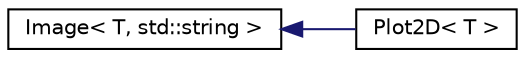 digraph "Graphical Class Hierarchy"
{
 // LATEX_PDF_SIZE
  edge [fontname="Helvetica",fontsize="10",labelfontname="Helvetica",labelfontsize="10"];
  node [fontname="Helvetica",fontsize="10",shape=record];
  rankdir="LR";
  Node0 [label="Image\< T, std::string \>",height=0.2,width=0.4,color="black", fillcolor="white", style="filled",URL="$class_image.html",tooltip=" "];
  Node0 -> Node1 [dir="back",color="midnightblue",fontsize="10",style="solid",fontname="Helvetica"];
  Node1 [label="Plot2D\< T \>",height=0.2,width=0.4,color="black", fillcolor="white", style="filled",URL="$class_plot2_d.html",tooltip=" "];
}
